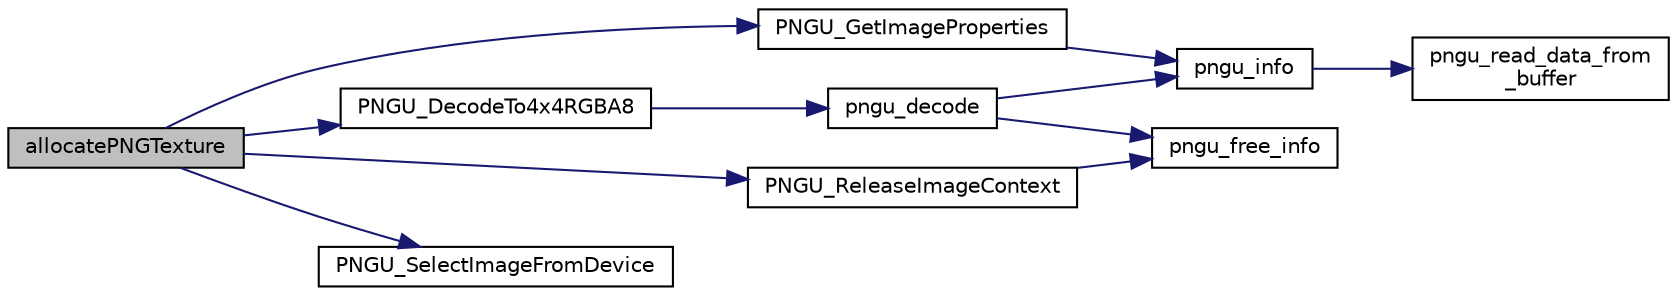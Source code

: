 digraph "allocatePNGTexture"
{
 // LATEX_PDF_SIZE
  edge [fontname="Helvetica",fontsize="10",labelfontname="Helvetica",labelfontsize="10"];
  node [fontname="Helvetica",fontsize="10",shape=record];
  rankdir="LR";
  Node1 [label="allocatePNGTexture",height=0.2,width=0.4,color="black", fillcolor="grey75", style="filled", fontcolor="black",tooltip=" "];
  Node1 -> Node2 [color="midnightblue",fontsize="10",style="solid",fontname="Helvetica"];
  Node2 [label="PNGU_DecodeTo4x4RGBA8",height=0.2,width=0.4,color="black", fillcolor="white", style="filled",URL="$pngu_8c.html#a23c5c1c50cc3a7dcb9a020f12855b70d",tooltip=" "];
  Node2 -> Node3 [color="midnightblue",fontsize="10",style="solid",fontname="Helvetica"];
  Node3 [label="pngu_decode",height=0.2,width=0.4,color="black", fillcolor="white", style="filled",URL="$pngu_8c.html#aa2f96f225bd715033eb4aa481f45b500",tooltip=" "];
  Node3 -> Node4 [color="midnightblue",fontsize="10",style="solid",fontname="Helvetica"];
  Node4 [label="pngu_free_info",height=0.2,width=0.4,color="black", fillcolor="white", style="filled",URL="$pngu_8c.html#a95076155caa3a3439b2c0b4d9cc3345c",tooltip=" "];
  Node3 -> Node5 [color="midnightblue",fontsize="10",style="solid",fontname="Helvetica"];
  Node5 [label="pngu_info",height=0.2,width=0.4,color="black", fillcolor="white", style="filled",URL="$pngu_8c.html#a3a12e3ae65a7ffd28ccd0a1473d6f4aa",tooltip=" "];
  Node5 -> Node6 [color="midnightblue",fontsize="10",style="solid",fontname="Helvetica"];
  Node6 [label="pngu_read_data_from\l_buffer",height=0.2,width=0.4,color="black", fillcolor="white", style="filled",URL="$pngu_8c.html#a786ab526a2e781803c72bab3f205eef6",tooltip=" "];
  Node1 -> Node7 [color="midnightblue",fontsize="10",style="solid",fontname="Helvetica"];
  Node7 [label="PNGU_GetImageProperties",height=0.2,width=0.4,color="black", fillcolor="white", style="filled",URL="$pngu_8c.html#a77398ea67d8889ec52590f6015e2fb70",tooltip=" "];
  Node7 -> Node5 [color="midnightblue",fontsize="10",style="solid",fontname="Helvetica"];
  Node1 -> Node8 [color="midnightblue",fontsize="10",style="solid",fontname="Helvetica"];
  Node8 [label="PNGU_ReleaseImageContext",height=0.2,width=0.4,color="black", fillcolor="white", style="filled",URL="$pngu_8c.html#a1d3c1bbde327d7da4c7234f7a4651232",tooltip=" "];
  Node8 -> Node4 [color="midnightblue",fontsize="10",style="solid",fontname="Helvetica"];
  Node1 -> Node9 [color="midnightblue",fontsize="10",style="solid",fontname="Helvetica"];
  Node9 [label="PNGU_SelectImageFromDevice",height=0.2,width=0.4,color="black", fillcolor="white", style="filled",URL="$pngu_8c.html#a879590240942198d807720290c728e1f",tooltip=" "];
}

